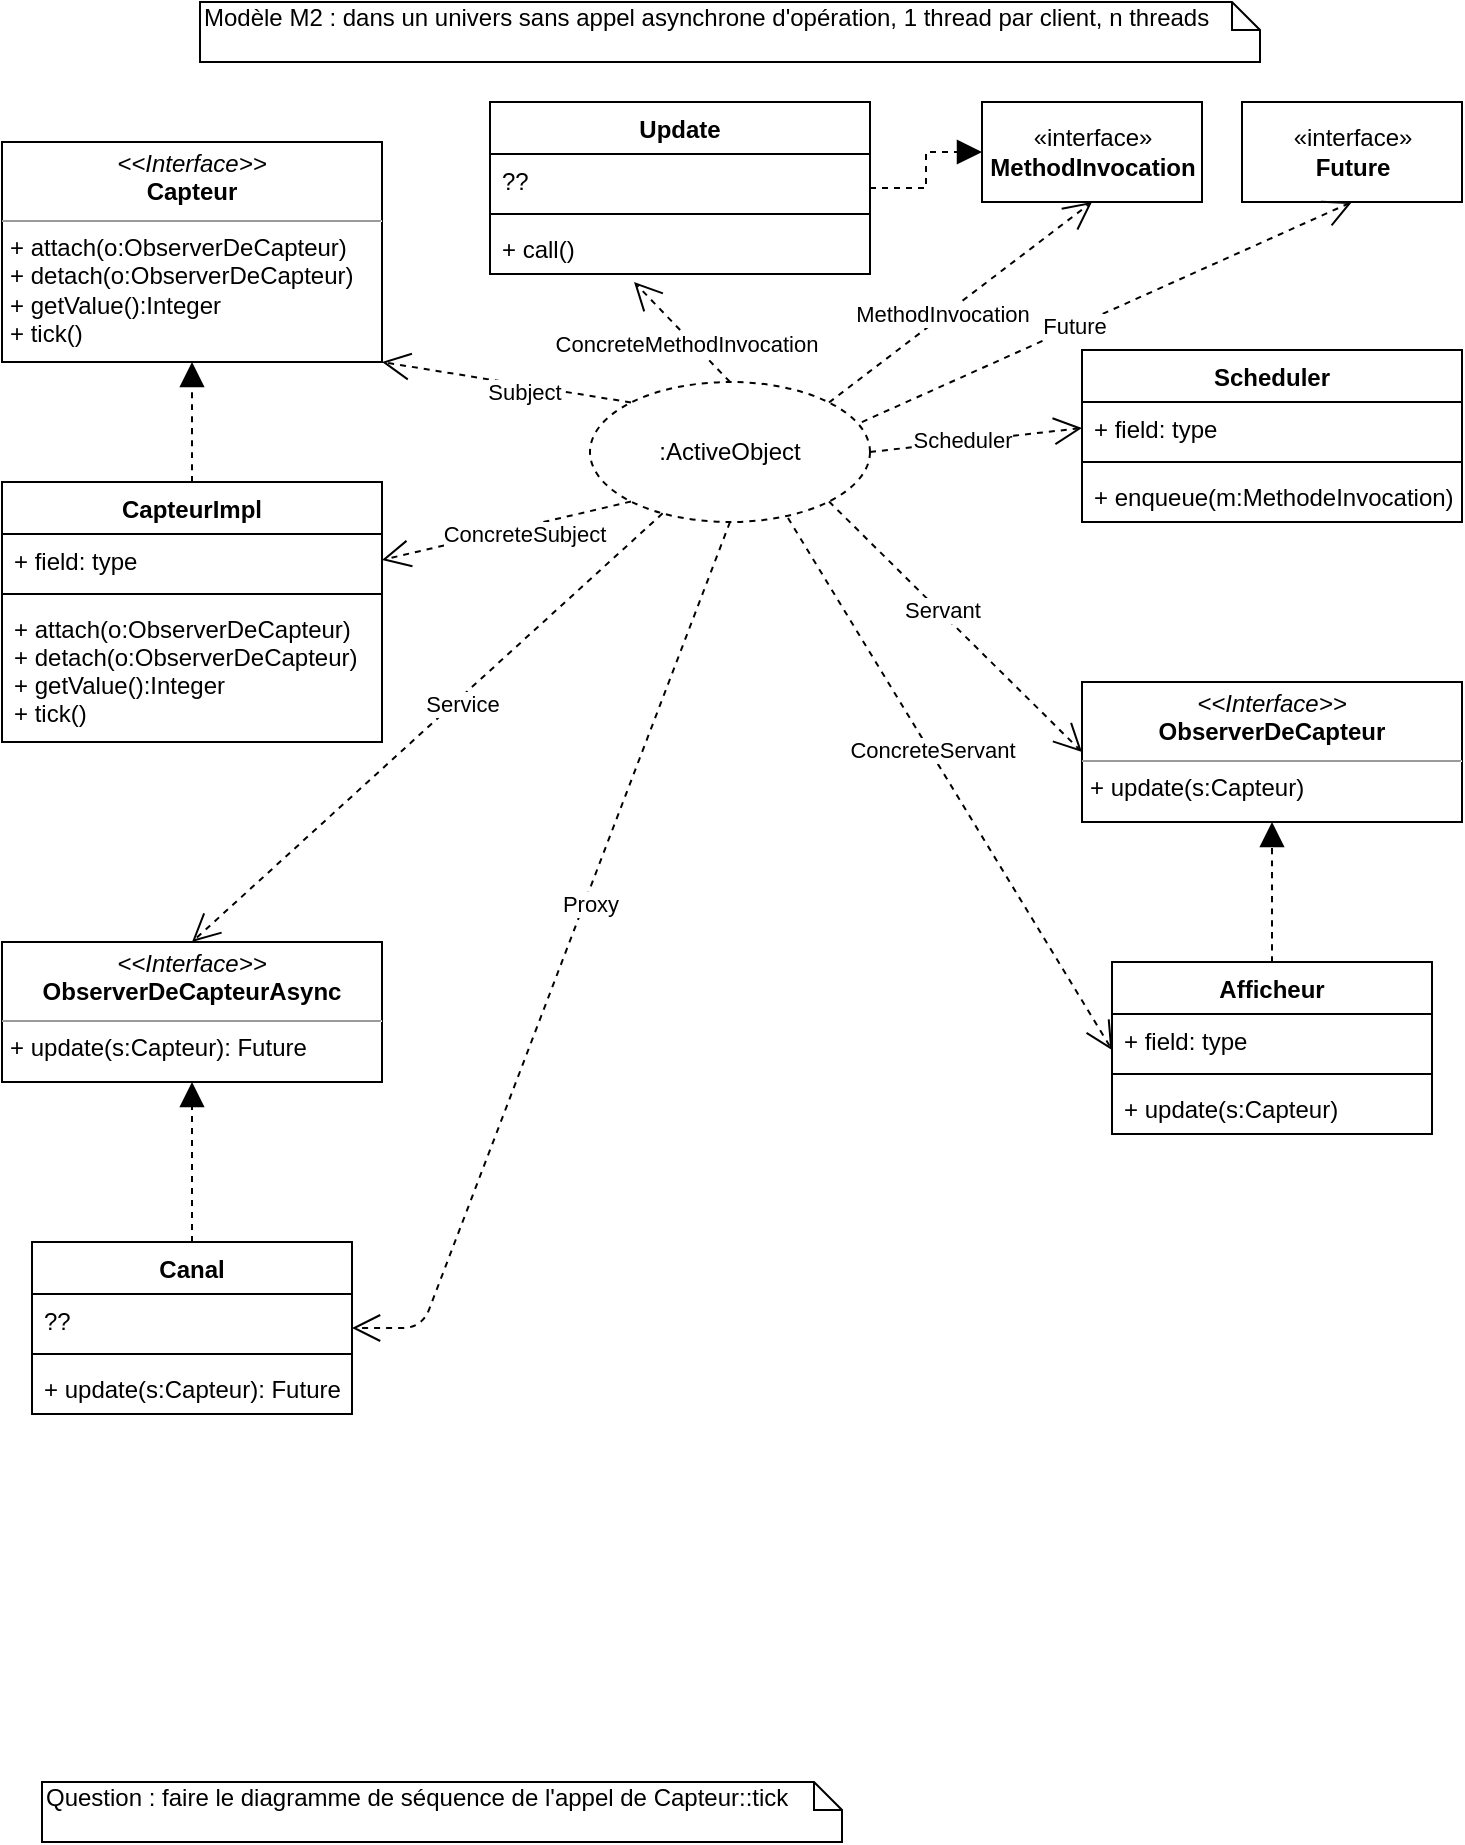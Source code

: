 <mxfile version="13.7.9" type="device"><diagram id="btUnCOec4EC8QKUumP4a" name="Page-1"><mxGraphModel dx="1422" dy="798" grid="1" gridSize="10" guides="1" tooltips="1" connect="1" arrows="1" fold="1" page="1" pageScale="1" pageWidth="827" pageHeight="1169" math="0" shadow="0"><root><mxCell id="0"/><mxCell id="1" parent="0"/><mxCell id="-bEl5EiCQrOa1FqBtvlF-1" value="Modèle M2 : dans un univers sans appel asynchrone d'opération, 1 thread par client, n threads" style="shape=note;whiteSpace=wrap;html=1;size=14;verticalAlign=top;align=left;spacingTop=-6;" parent="1" vertex="1"><mxGeometry x="149" y="30" width="530" height="30" as="geometry"/></mxCell><mxCell id="-bEl5EiCQrOa1FqBtvlF-2" value=":ActiveObject" style="ellipse;whiteSpace=wrap;html=1;dashed=1;" parent="1" vertex="1"><mxGeometry x="344" y="220" width="140" height="70" as="geometry"/></mxCell><mxCell id="-bEl5EiCQrOa1FqBtvlF-7" value="&lt;p style=&quot;margin: 0px ; margin-top: 4px ; text-align: center&quot;&gt;&lt;i&gt;&amp;lt;&amp;lt;Interface&amp;gt;&amp;gt;&lt;/i&gt;&lt;br&gt;&lt;b&gt;Capteur&lt;/b&gt;&lt;/p&gt;&lt;hr size=&quot;1&quot;&gt;&lt;p style=&quot;margin: 0px ; margin-left: 4px&quot;&gt;+ attach(o:ObserverDeCapteur)&lt;/p&gt;&lt;p style=&quot;margin: 0px ; margin-left: 4px&quot;&gt;+ detach(o:ObserverDeCapteur)&lt;/p&gt;&lt;p style=&quot;margin: 0px ; margin-left: 4px&quot;&gt;+ getValue():Integer&lt;/p&gt;&lt;p style=&quot;margin: 0px ; margin-left: 4px&quot;&gt;+ tick()&lt;/p&gt;" style="verticalAlign=top;align=left;overflow=fill;fontSize=12;fontFamily=Helvetica;html=1;" parent="1" vertex="1"><mxGeometry x="50" y="100" width="190" height="110" as="geometry"/></mxCell><mxCell id="-bEl5EiCQrOa1FqBtvlF-8" value="&lt;p style=&quot;margin: 0px ; margin-top: 4px ; text-align: center&quot;&gt;&lt;i&gt;&amp;lt;&amp;lt;Interface&amp;gt;&amp;gt;&lt;/i&gt;&lt;br&gt;&lt;b&gt;ObserverDeCapteur&lt;/b&gt;&lt;/p&gt;&lt;hr size=&quot;1&quot;&gt;&lt;p style=&quot;margin: 0px ; margin-left: 4px&quot;&gt;+ update(s:Capteur)&lt;/p&gt;" style="verticalAlign=top;align=left;overflow=fill;fontSize=12;fontFamily=Helvetica;html=1;" parent="1" vertex="1"><mxGeometry x="590" y="370" width="190" height="70" as="geometry"/></mxCell><mxCell id="-bEl5EiCQrOa1FqBtvlF-10" value="" style="endArrow=open;endFill=1;endSize=12;html=1;dashed=1;exitX=1;exitY=1;exitDx=0;exitDy=0;entryX=0;entryY=0.5;entryDx=0;entryDy=0;" parent="1" source="-bEl5EiCQrOa1FqBtvlF-2" target="-bEl5EiCQrOa1FqBtvlF-8" edge="1"><mxGeometry width="160" relative="1" as="geometry"><mxPoint x="330" y="230" as="sourcePoint"/><mxPoint x="490" y="230" as="targetPoint"/></mxGeometry></mxCell><mxCell id="-bEl5EiCQrOa1FqBtvlF-11" value="Servant" style="edgeLabel;html=1;align=center;verticalAlign=middle;resizable=0;points=[];" parent="-bEl5EiCQrOa1FqBtvlF-10" vertex="1" connectable="0"><mxGeometry x="-0.132" y="2" relative="1" as="geometry"><mxPoint y="1" as="offset"/></mxGeometry></mxCell><mxCell id="-bEl5EiCQrOa1FqBtvlF-14" value="" style="endArrow=open;endFill=1;endSize=12;html=1;dashed=1;exitX=0;exitY=0;exitDx=0;exitDy=0;entryX=1;entryY=1;entryDx=0;entryDy=0;" parent="1" source="-bEl5EiCQrOa1FqBtvlF-2" target="-bEl5EiCQrOa1FqBtvlF-7" edge="1"><mxGeometry width="160" relative="1" as="geometry"><mxPoint x="259.997" y="289.999" as="sourcePoint"/><mxPoint x="440.389" y="163.48" as="targetPoint"/></mxGeometry></mxCell><mxCell id="-bEl5EiCQrOa1FqBtvlF-15" value="Subject" style="edgeLabel;html=1;align=center;verticalAlign=middle;resizable=0;points=[];" parent="-bEl5EiCQrOa1FqBtvlF-14" vertex="1" connectable="0"><mxGeometry x="-0.132" y="2" relative="1" as="geometry"><mxPoint y="1" as="offset"/></mxGeometry></mxCell><mxCell id="-bEl5EiCQrOa1FqBtvlF-25" style="edgeStyle=orthogonalEdgeStyle;curved=1;orthogonalLoop=1;jettySize=auto;html=1;exitX=0.5;exitY=0;exitDx=0;exitDy=0;entryX=0.5;entryY=1;entryDx=0;entryDy=0;dashed=1;endArrow=block;endFill=1;endSize=10;" parent="1" source="-bEl5EiCQrOa1FqBtvlF-16" target="-bEl5EiCQrOa1FqBtvlF-8" edge="1"><mxGeometry relative="1" as="geometry"/></mxCell><mxCell id="-bEl5EiCQrOa1FqBtvlF-24" style="edgeStyle=orthogonalEdgeStyle;curved=1;orthogonalLoop=1;jettySize=auto;html=1;exitX=0.5;exitY=0;exitDx=0;exitDy=0;entryX=0.5;entryY=1;entryDx=0;entryDy=0;dashed=1;endArrow=block;endFill=1;endSize=10;" parent="1" source="-bEl5EiCQrOa1FqBtvlF-20" target="-bEl5EiCQrOa1FqBtvlF-7" edge="1"><mxGeometry relative="1" as="geometry"/></mxCell><mxCell id="-bEl5EiCQrOa1FqBtvlF-20" value="CapteurImpl" style="swimlane;fontStyle=1;align=center;verticalAlign=top;childLayout=stackLayout;horizontal=1;startSize=26;horizontalStack=0;resizeParent=1;resizeParentMax=0;resizeLast=0;collapsible=1;marginBottom=0;" parent="1" vertex="1"><mxGeometry x="50" y="270" width="190" height="130" as="geometry"/></mxCell><mxCell id="-bEl5EiCQrOa1FqBtvlF-21" value="+ field: type" style="text;strokeColor=none;fillColor=none;align=left;verticalAlign=top;spacingLeft=4;spacingRight=4;overflow=hidden;rotatable=0;points=[[0,0.5],[1,0.5]];portConstraint=eastwest;" parent="-bEl5EiCQrOa1FqBtvlF-20" vertex="1"><mxGeometry y="26" width="190" height="26" as="geometry"/></mxCell><mxCell id="-bEl5EiCQrOa1FqBtvlF-22" value="" style="line;strokeWidth=1;fillColor=none;align=left;verticalAlign=middle;spacingTop=-1;spacingLeft=3;spacingRight=3;rotatable=0;labelPosition=right;points=[];portConstraint=eastwest;" parent="-bEl5EiCQrOa1FqBtvlF-20" vertex="1"><mxGeometry y="52" width="190" height="8" as="geometry"/></mxCell><mxCell id="-bEl5EiCQrOa1FqBtvlF-23" value="+ attach(o:ObserverDeCapteur)&#10;+ detach(o:ObserverDeCapteur)&#10;+ getValue():Integer&#10;+ tick()" style="text;strokeColor=none;fillColor=none;align=left;verticalAlign=top;spacingLeft=4;spacingRight=4;overflow=hidden;rotatable=0;points=[[0,0.5],[1,0.5]];portConstraint=eastwest;" parent="-bEl5EiCQrOa1FqBtvlF-20" vertex="1"><mxGeometry y="60" width="190" height="70" as="geometry"/></mxCell><mxCell id="-bEl5EiCQrOa1FqBtvlF-27" value="" style="endArrow=open;endFill=1;endSize=12;html=1;dashed=1;exitX=0;exitY=1;exitDx=0;exitDy=0;entryX=1;entryY=0.5;entryDx=0;entryDy=0;" parent="1" source="-bEl5EiCQrOa1FqBtvlF-2" target="-bEl5EiCQrOa1FqBtvlF-21" edge="1"><mxGeometry width="160" relative="1" as="geometry"><mxPoint x="374.257" y="290.375" as="sourcePoint"/><mxPoint x="250" y="220" as="targetPoint"/></mxGeometry></mxCell><mxCell id="-bEl5EiCQrOa1FqBtvlF-28" value="ConcreteSubject" style="edgeLabel;html=1;align=center;verticalAlign=middle;resizable=0;points=[];" parent="-bEl5EiCQrOa1FqBtvlF-27" vertex="1" connectable="0"><mxGeometry x="-0.132" y="2" relative="1" as="geometry"><mxPoint y="1" as="offset"/></mxGeometry></mxCell><mxCell id="-bEl5EiCQrOa1FqBtvlF-29" value="" style="endArrow=open;endFill=1;endSize=12;html=1;dashed=1;exitX=0.707;exitY=0.971;exitDx=0;exitDy=0;entryX=0.001;entryY=0.698;entryDx=0;entryDy=0;entryPerimeter=0;exitPerimeter=0;" parent="1" source="-bEl5EiCQrOa1FqBtvlF-2" target="-bEl5EiCQrOa1FqBtvlF-17" edge="1"><mxGeometry width="160" relative="1" as="geometry"><mxPoint x="374.257" y="339.625" as="sourcePoint"/><mxPoint x="590" y="370" as="targetPoint"/></mxGeometry></mxCell><mxCell id="-bEl5EiCQrOa1FqBtvlF-30" value="ConcreteServant" style="edgeLabel;html=1;align=center;verticalAlign=middle;resizable=0;points=[];" parent="-bEl5EiCQrOa1FqBtvlF-29" vertex="1" connectable="0"><mxGeometry x="-0.132" y="2" relative="1" as="geometry"><mxPoint y="1" as="offset"/></mxGeometry></mxCell><mxCell id="ZCmrtrx8sHGQ6auWHu1h-27" value="Update" style="swimlane;fontStyle=1;align=center;verticalAlign=top;childLayout=stackLayout;horizontal=1;startSize=26;horizontalStack=0;resizeParent=1;resizeParentMax=0;resizeLast=0;collapsible=1;marginBottom=0;" vertex="1" parent="1"><mxGeometry x="294" y="80" width="190" height="86" as="geometry"/></mxCell><mxCell id="ZCmrtrx8sHGQ6auWHu1h-28" value="??" style="text;strokeColor=none;fillColor=none;align=left;verticalAlign=top;spacingLeft=4;spacingRight=4;overflow=hidden;rotatable=0;points=[[0,0.5],[1,0.5]];portConstraint=eastwest;" vertex="1" parent="ZCmrtrx8sHGQ6auWHu1h-27"><mxGeometry y="26" width="190" height="26" as="geometry"/></mxCell><mxCell id="ZCmrtrx8sHGQ6auWHu1h-29" value="" style="line;strokeWidth=1;fillColor=none;align=left;verticalAlign=middle;spacingTop=-1;spacingLeft=3;spacingRight=3;rotatable=0;labelPosition=right;points=[];portConstraint=eastwest;" vertex="1" parent="ZCmrtrx8sHGQ6auWHu1h-27"><mxGeometry y="52" width="190" height="8" as="geometry"/></mxCell><mxCell id="ZCmrtrx8sHGQ6auWHu1h-30" value="+ call()" style="text;strokeColor=none;fillColor=none;align=left;verticalAlign=top;spacingLeft=4;spacingRight=4;overflow=hidden;rotatable=0;points=[[0,0.5],[1,0.5]];portConstraint=eastwest;" vertex="1" parent="ZCmrtrx8sHGQ6auWHu1h-27"><mxGeometry y="60" width="190" height="26" as="geometry"/></mxCell><mxCell id="-bEl5EiCQrOa1FqBtvlF-46" value="Question : faire le diagramme de séquence de l'appel de Capteur::tick" style="shape=note;whiteSpace=wrap;html=1;size=14;verticalAlign=top;align=left;spacingTop=-6;" parent="1" vertex="1"><mxGeometry x="70" y="920" width="400" height="30" as="geometry"/></mxCell><mxCell id="-bEl5EiCQrOa1FqBtvlF-16" value="Afficheur" style="swimlane;fontStyle=1;align=center;verticalAlign=top;childLayout=stackLayout;horizontal=1;startSize=26;horizontalStack=0;resizeParent=1;resizeParentMax=0;resizeLast=0;collapsible=1;marginBottom=0;" parent="1" vertex="1"><mxGeometry x="605" y="510" width="160" height="86" as="geometry"/></mxCell><mxCell id="-bEl5EiCQrOa1FqBtvlF-17" value="+ field: type" style="text;strokeColor=none;fillColor=none;align=left;verticalAlign=top;spacingLeft=4;spacingRight=4;overflow=hidden;rotatable=0;points=[[0,0.5],[1,0.5]];portConstraint=eastwest;" parent="-bEl5EiCQrOa1FqBtvlF-16" vertex="1"><mxGeometry y="26" width="160" height="26" as="geometry"/></mxCell><mxCell id="-bEl5EiCQrOa1FqBtvlF-18" value="" style="line;strokeWidth=1;fillColor=none;align=left;verticalAlign=middle;spacingTop=-1;spacingLeft=3;spacingRight=3;rotatable=0;labelPosition=right;points=[];portConstraint=eastwest;" parent="-bEl5EiCQrOa1FqBtvlF-16" vertex="1"><mxGeometry y="52" width="160" height="8" as="geometry"/></mxCell><mxCell id="-bEl5EiCQrOa1FqBtvlF-19" value="+ update(s:Capteur)" style="text;strokeColor=none;fillColor=none;align=left;verticalAlign=top;spacingLeft=4;spacingRight=4;overflow=hidden;rotatable=0;points=[[0,0.5],[1,0.5]];portConstraint=eastwest;" parent="-bEl5EiCQrOa1FqBtvlF-16" vertex="1"><mxGeometry y="60" width="160" height="26" as="geometry"/></mxCell><mxCell id="ZCmrtrx8sHGQ6auWHu1h-1" value="&lt;p style=&quot;margin: 0px ; margin-top: 4px ; text-align: center&quot;&gt;&lt;i&gt;&amp;lt;&amp;lt;Interface&amp;gt;&amp;gt;&lt;/i&gt;&lt;br&gt;&lt;b&gt;ObserverDeCapteurAsync&lt;/b&gt;&lt;/p&gt;&lt;hr size=&quot;1&quot;&gt;&lt;p style=&quot;margin: 0px ; margin-left: 4px&quot;&gt;+ update(s:Capteur): Future&lt;/p&gt;" style="verticalAlign=top;align=left;overflow=fill;fontSize=12;fontFamily=Helvetica;html=1;" vertex="1" parent="1"><mxGeometry x="50" y="500" width="190" height="70" as="geometry"/></mxCell><mxCell id="ZCmrtrx8sHGQ6auWHu1h-3" value="" style="endArrow=open;endFill=1;endSize=12;html=1;dashed=1;entryX=0.5;entryY=0;entryDx=0;entryDy=0;" edge="1" parent="1" source="-bEl5EiCQrOa1FqBtvlF-2" target="ZCmrtrx8sHGQ6auWHu1h-1"><mxGeometry width="160" relative="1" as="geometry"><mxPoint x="520" y="190" as="sourcePoint"/><mxPoint x="626" y="340" as="targetPoint"/></mxGeometry></mxCell><mxCell id="ZCmrtrx8sHGQ6auWHu1h-4" value="Service" style="edgeLabel;html=1;align=center;verticalAlign=middle;resizable=0;points=[];" vertex="1" connectable="0" parent="ZCmrtrx8sHGQ6auWHu1h-3"><mxGeometry x="-0.132" y="2" relative="1" as="geometry"><mxPoint y="1" as="offset"/></mxGeometry></mxCell><mxCell id="ZCmrtrx8sHGQ6auWHu1h-9" value="" style="endArrow=open;endFill=1;endSize=12;html=1;dashed=1;exitX=0.5;exitY=1;exitDx=0;exitDy=0;" edge="1" parent="1" source="-bEl5EiCQrOa1FqBtvlF-2" target="ZCmrtrx8sHGQ6auWHu1h-5"><mxGeometry width="160" relative="1" as="geometry"><mxPoint x="473.497" y="289.749" as="sourcePoint"/><mxPoint x="615.16" y="564.148" as="targetPoint"/><Array as="points"><mxPoint x="260" y="693"/></Array></mxGeometry></mxCell><mxCell id="ZCmrtrx8sHGQ6auWHu1h-10" value="Proxy" style="edgeLabel;html=1;align=center;verticalAlign=middle;resizable=0;points=[];" vertex="1" connectable="0" parent="ZCmrtrx8sHGQ6auWHu1h-9"><mxGeometry x="-0.132" y="2" relative="1" as="geometry"><mxPoint y="1" as="offset"/></mxGeometry></mxCell><mxCell id="ZCmrtrx8sHGQ6auWHu1h-12" style="edgeStyle=orthogonalEdgeStyle;rounded=0;orthogonalLoop=1;jettySize=auto;html=1;exitX=0.5;exitY=0;exitDx=0;exitDy=0;entryX=0.5;entryY=1;entryDx=0;entryDy=0;dashed=1;endArrow=block;endFill=1;endSize=10;" edge="1" parent="1" source="ZCmrtrx8sHGQ6auWHu1h-5" target="ZCmrtrx8sHGQ6auWHu1h-1"><mxGeometry relative="1" as="geometry"/></mxCell><mxCell id="ZCmrtrx8sHGQ6auWHu1h-5" value="Canal" style="swimlane;fontStyle=1;align=center;verticalAlign=top;childLayout=stackLayout;horizontal=1;startSize=26;horizontalStack=0;resizeParent=1;resizeParentMax=0;resizeLast=0;collapsible=1;marginBottom=0;" vertex="1" parent="1"><mxGeometry x="65" y="650" width="160" height="86" as="geometry"/></mxCell><mxCell id="ZCmrtrx8sHGQ6auWHu1h-6" value="??" style="text;strokeColor=none;fillColor=none;align=left;verticalAlign=top;spacingLeft=4;spacingRight=4;overflow=hidden;rotatable=0;points=[[0,0.5],[1,0.5]];portConstraint=eastwest;" vertex="1" parent="ZCmrtrx8sHGQ6auWHu1h-5"><mxGeometry y="26" width="160" height="26" as="geometry"/></mxCell><mxCell id="ZCmrtrx8sHGQ6auWHu1h-7" value="" style="line;strokeWidth=1;fillColor=none;align=left;verticalAlign=middle;spacingTop=-1;spacingLeft=3;spacingRight=3;rotatable=0;labelPosition=right;points=[];portConstraint=eastwest;" vertex="1" parent="ZCmrtrx8sHGQ6auWHu1h-5"><mxGeometry y="52" width="160" height="8" as="geometry"/></mxCell><mxCell id="ZCmrtrx8sHGQ6auWHu1h-8" value="+ update(s:Capteur): Future" style="text;strokeColor=none;fillColor=none;align=left;verticalAlign=top;spacingLeft=4;spacingRight=4;overflow=hidden;rotatable=0;points=[[0,0.5],[1,0.5]];portConstraint=eastwest;" vertex="1" parent="ZCmrtrx8sHGQ6auWHu1h-5"><mxGeometry y="60" width="160" height="26" as="geometry"/></mxCell><mxCell id="ZCmrtrx8sHGQ6auWHu1h-18" value="" style="endArrow=open;endFill=1;endSize=12;html=1;dashed=1;exitX=1;exitY=0.5;exitDx=0;exitDy=0;entryX=0;entryY=0.5;entryDx=0;entryDy=0;" edge="1" parent="1" source="-bEl5EiCQrOa1FqBtvlF-2" target="ZCmrtrx8sHGQ6auWHu1h-14"><mxGeometry width="160" relative="1" as="geometry"><mxPoint x="494" y="265" as="sourcePoint"/><mxPoint x="600" y="415" as="targetPoint"/></mxGeometry></mxCell><mxCell id="ZCmrtrx8sHGQ6auWHu1h-19" value="Scheduler" style="edgeLabel;html=1;align=center;verticalAlign=middle;resizable=0;points=[];" vertex="1" connectable="0" parent="ZCmrtrx8sHGQ6auWHu1h-18"><mxGeometry x="-0.132" y="2" relative="1" as="geometry"><mxPoint y="1" as="offset"/></mxGeometry></mxCell><mxCell id="ZCmrtrx8sHGQ6auWHu1h-13" value="Scheduler" style="swimlane;fontStyle=1;align=center;verticalAlign=top;childLayout=stackLayout;horizontal=1;startSize=26;horizontalStack=0;resizeParent=1;resizeParentMax=0;resizeLast=0;collapsible=1;marginBottom=0;" vertex="1" parent="1"><mxGeometry x="590" y="204" width="190" height="86" as="geometry"/></mxCell><mxCell id="ZCmrtrx8sHGQ6auWHu1h-14" value="+ field: type" style="text;strokeColor=none;fillColor=none;align=left;verticalAlign=top;spacingLeft=4;spacingRight=4;overflow=hidden;rotatable=0;points=[[0,0.5],[1,0.5]];portConstraint=eastwest;" vertex="1" parent="ZCmrtrx8sHGQ6auWHu1h-13"><mxGeometry y="26" width="190" height="26" as="geometry"/></mxCell><mxCell id="ZCmrtrx8sHGQ6auWHu1h-15" value="" style="line;strokeWidth=1;fillColor=none;align=left;verticalAlign=middle;spacingTop=-1;spacingLeft=3;spacingRight=3;rotatable=0;labelPosition=right;points=[];portConstraint=eastwest;" vertex="1" parent="ZCmrtrx8sHGQ6auWHu1h-13"><mxGeometry y="52" width="190" height="8" as="geometry"/></mxCell><mxCell id="ZCmrtrx8sHGQ6auWHu1h-16" value="+ enqueue(m:MethodeInvocation)" style="text;strokeColor=none;fillColor=none;align=left;verticalAlign=top;spacingLeft=4;spacingRight=4;overflow=hidden;rotatable=0;points=[[0,0.5],[1,0.5]];portConstraint=eastwest;" vertex="1" parent="ZCmrtrx8sHGQ6auWHu1h-13"><mxGeometry y="60" width="190" height="26" as="geometry"/></mxCell><mxCell id="ZCmrtrx8sHGQ6auWHu1h-21" value="«interface»&lt;br&gt;&lt;b&gt;Future&lt;/b&gt;" style="html=1;" vertex="1" parent="1"><mxGeometry x="670" y="80" width="110" height="50" as="geometry"/></mxCell><mxCell id="ZCmrtrx8sHGQ6auWHu1h-22" value="«interface»&lt;br&gt;&lt;b&gt;MethodInvocation&lt;/b&gt;" style="html=1;" vertex="1" parent="1"><mxGeometry x="540" y="80" width="110" height="50" as="geometry"/></mxCell><mxCell id="ZCmrtrx8sHGQ6auWHu1h-23" value="" style="endArrow=open;endFill=1;endSize=12;html=1;dashed=1;exitX=0.971;exitY=0.286;exitDx=0;exitDy=0;entryX=0.5;entryY=1;entryDx=0;entryDy=0;exitPerimeter=0;" edge="1" parent="1" source="-bEl5EiCQrOa1FqBtvlF-2" target="ZCmrtrx8sHGQ6auWHu1h-21"><mxGeometry width="160" relative="1" as="geometry"><mxPoint x="473.497" y="240.251" as="sourcePoint"/><mxPoint x="600" y="253" as="targetPoint"/></mxGeometry></mxCell><mxCell id="ZCmrtrx8sHGQ6auWHu1h-24" value="Future" style="edgeLabel;html=1;align=center;verticalAlign=middle;resizable=0;points=[];" vertex="1" connectable="0" parent="ZCmrtrx8sHGQ6auWHu1h-23"><mxGeometry x="-0.132" y="2" relative="1" as="geometry"><mxPoint y="1" as="offset"/></mxGeometry></mxCell><mxCell id="ZCmrtrx8sHGQ6auWHu1h-25" value="" style="endArrow=open;endFill=1;endSize=12;html=1;dashed=1;exitX=1;exitY=0;exitDx=0;exitDy=0;entryX=0.5;entryY=1;entryDx=0;entryDy=0;" edge="1" parent="1" source="-bEl5EiCQrOa1FqBtvlF-2" target="ZCmrtrx8sHGQ6auWHu1h-22"><mxGeometry width="160" relative="1" as="geometry"><mxPoint x="473.497" y="240.251" as="sourcePoint"/><mxPoint x="615" y="160" as="targetPoint"/></mxGeometry></mxCell><mxCell id="ZCmrtrx8sHGQ6auWHu1h-26" value="MethodInvocation" style="edgeLabel;html=1;align=center;verticalAlign=middle;resizable=0;points=[];" vertex="1" connectable="0" parent="ZCmrtrx8sHGQ6auWHu1h-25"><mxGeometry x="-0.132" y="2" relative="1" as="geometry"><mxPoint y="1" as="offset"/></mxGeometry></mxCell><mxCell id="ZCmrtrx8sHGQ6auWHu1h-31" style="edgeStyle=orthogonalEdgeStyle;rounded=0;orthogonalLoop=1;jettySize=auto;html=1;entryX=0;entryY=0.5;entryDx=0;entryDy=0;dashed=1;endArrow=block;endFill=1;endSize=10;" edge="1" parent="1" source="ZCmrtrx8sHGQ6auWHu1h-27" target="ZCmrtrx8sHGQ6auWHu1h-22"><mxGeometry relative="1" as="geometry"><mxPoint x="510" y="120" as="sourcePoint"/><mxPoint x="155" y="580" as="targetPoint"/></mxGeometry></mxCell><mxCell id="ZCmrtrx8sHGQ6auWHu1h-32" value="" style="endArrow=open;endFill=1;endSize=12;html=1;dashed=1;exitX=0.5;exitY=0;exitDx=0;exitDy=0;entryX=0.379;entryY=1.154;entryDx=0;entryDy=0;entryPerimeter=0;" edge="1" parent="1" source="-bEl5EiCQrOa1FqBtvlF-2" target="ZCmrtrx8sHGQ6auWHu1h-30"><mxGeometry width="160" relative="1" as="geometry"><mxPoint x="473.497" y="240.251" as="sourcePoint"/><mxPoint x="605" y="140" as="targetPoint"/></mxGeometry></mxCell><mxCell id="ZCmrtrx8sHGQ6auWHu1h-33" value="ConcreteMethodInvocation" style="edgeLabel;html=1;align=center;verticalAlign=middle;resizable=0;points=[];" vertex="1" connectable="0" parent="ZCmrtrx8sHGQ6auWHu1h-32"><mxGeometry x="-0.132" y="2" relative="1" as="geometry"><mxPoint y="1" as="offset"/></mxGeometry></mxCell></root></mxGraphModel></diagram></mxfile>